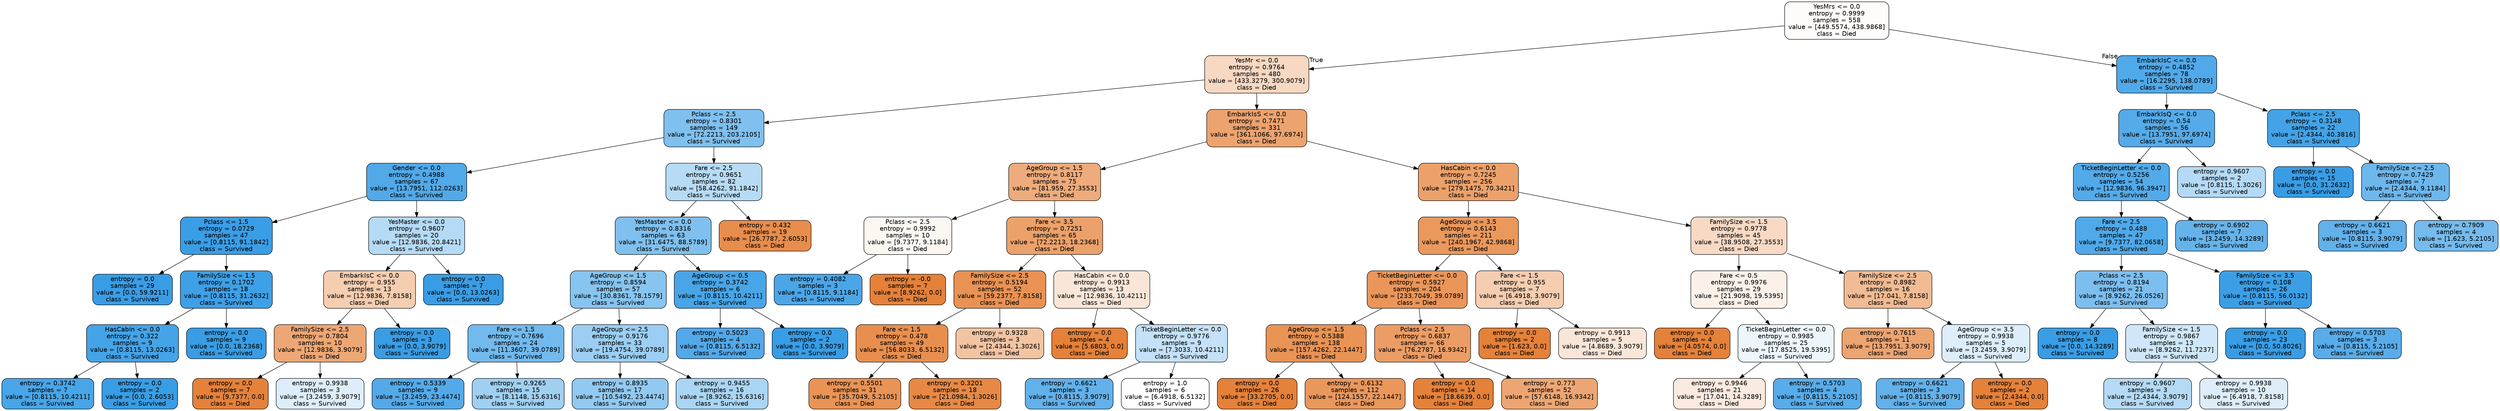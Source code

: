 digraph Tree {
node [shape=box, style="filled, rounded", color="black", fontname=helvetica] ;
edge [fontname=helvetica] ;
0 [label="YesMrs <= 0.0\nentropy = 0.9999\nsamples = 558\nvalue = [449.5574, 438.9868]\nclass = Died", fillcolor="#e5813906"] ;
1 [label="YesMr <= 0.0\nentropy = 0.9764\nsamples = 480\nvalue = [433.3279, 300.9079]\nclass = Died", fillcolor="#e581394e"] ;
0 -> 1 [labeldistance=2.5, labelangle=45, headlabel="True"] ;
2 [label="Pclass <= 2.5\nentropy = 0.8301\nsamples = 149\nvalue = [72.2213, 203.2105]\nclass = Survived", fillcolor="#399de5a4"] ;
1 -> 2 ;
3 [label="Gender <= 0.0\nentropy = 0.4988\nsamples = 67\nvalue = [13.7951, 112.0263]\nclass = Survived", fillcolor="#399de5e0"] ;
2 -> 3 ;
4 [label="Pclass <= 1.5\nentropy = 0.0729\nsamples = 47\nvalue = [0.8115, 91.1842]\nclass = Survived", fillcolor="#399de5fd"] ;
3 -> 4 ;
5 [label="entropy = 0.0\nsamples = 29\nvalue = [0.0, 59.9211]\nclass = Survived", fillcolor="#399de5ff"] ;
4 -> 5 ;
6 [label="FamilySize <= 1.5\nentropy = 0.1702\nsamples = 18\nvalue = [0.8115, 31.2632]\nclass = Survived", fillcolor="#399de5f8"] ;
4 -> 6 ;
7 [label="HasCabin <= 0.0\nentropy = 0.322\nsamples = 9\nvalue = [0.8115, 13.0263]\nclass = Survived", fillcolor="#399de5ef"] ;
6 -> 7 ;
8 [label="entropy = 0.3742\nsamples = 7\nvalue = [0.8115, 10.4211]\nclass = Survived", fillcolor="#399de5eb"] ;
7 -> 8 ;
9 [label="entropy = 0.0\nsamples = 2\nvalue = [0.0, 2.6053]\nclass = Survived", fillcolor="#399de5ff"] ;
7 -> 9 ;
10 [label="entropy = 0.0\nsamples = 9\nvalue = [0.0, 18.2368]\nclass = Survived", fillcolor="#399de5ff"] ;
6 -> 10 ;
11 [label="YesMaster <= 0.0\nentropy = 0.9607\nsamples = 20\nvalue = [12.9836, 20.8421]\nclass = Survived", fillcolor="#399de560"] ;
3 -> 11 ;
12 [label="EmbarkIsC <= 0.0\nentropy = 0.955\nsamples = 13\nvalue = [12.9836, 7.8158]\nclass = Died", fillcolor="#e5813965"] ;
11 -> 12 ;
13 [label="FamilySize <= 2.5\nentropy = 0.7804\nsamples = 10\nvalue = [12.9836, 3.9079]\nclass = Died", fillcolor="#e58139b2"] ;
12 -> 13 ;
14 [label="entropy = 0.0\nsamples = 7\nvalue = [9.7377, 0.0]\nclass = Died", fillcolor="#e58139ff"] ;
13 -> 14 ;
15 [label="entropy = 0.9938\nsamples = 3\nvalue = [3.2459, 3.9079]\nclass = Survived", fillcolor="#399de52b"] ;
13 -> 15 ;
16 [label="entropy = 0.0\nsamples = 3\nvalue = [0.0, 3.9079]\nclass = Survived", fillcolor="#399de5ff"] ;
12 -> 16 ;
17 [label="entropy = 0.0\nsamples = 7\nvalue = [0.0, 13.0263]\nclass = Survived", fillcolor="#399de5ff"] ;
11 -> 17 ;
18 [label="Fare <= 2.5\nentropy = 0.9651\nsamples = 82\nvalue = [58.4262, 91.1842]\nclass = Survived", fillcolor="#399de55c"] ;
2 -> 18 ;
19 [label="YesMaster <= 0.0\nentropy = 0.8316\nsamples = 63\nvalue = [31.6475, 88.5789]\nclass = Survived", fillcolor="#399de5a4"] ;
18 -> 19 ;
20 [label="AgeGroup <= 1.5\nentropy = 0.8594\nsamples = 57\nvalue = [30.8361, 78.1579]\nclass = Survived", fillcolor="#399de59a"] ;
19 -> 20 ;
21 [label="Fare <= 1.5\nentropy = 0.7696\nsamples = 24\nvalue = [11.3607, 39.0789]\nclass = Survived", fillcolor="#399de5b5"] ;
20 -> 21 ;
22 [label="entropy = 0.5339\nsamples = 9\nvalue = [3.2459, 23.4474]\nclass = Survived", fillcolor="#399de5dc"] ;
21 -> 22 ;
23 [label="entropy = 0.9265\nsamples = 15\nvalue = [8.1148, 15.6316]\nclass = Survived", fillcolor="#399de57b"] ;
21 -> 23 ;
24 [label="AgeGroup <= 2.5\nentropy = 0.9176\nsamples = 33\nvalue = [19.4754, 39.0789]\nclass = Survived", fillcolor="#399de580"] ;
20 -> 24 ;
25 [label="entropy = 0.8935\nsamples = 17\nvalue = [10.5492, 23.4474]\nclass = Survived", fillcolor="#399de58c"] ;
24 -> 25 ;
26 [label="entropy = 0.9455\nsamples = 16\nvalue = [8.9262, 15.6316]\nclass = Survived", fillcolor="#399de56d"] ;
24 -> 26 ;
27 [label="AgeGroup <= 0.5\nentropy = 0.3742\nsamples = 6\nvalue = [0.8115, 10.4211]\nclass = Survived", fillcolor="#399de5eb"] ;
19 -> 27 ;
28 [label="entropy = 0.5023\nsamples = 4\nvalue = [0.8115, 6.5132]\nclass = Survived", fillcolor="#399de5df"] ;
27 -> 28 ;
29 [label="entropy = 0.0\nsamples = 2\nvalue = [0.0, 3.9079]\nclass = Survived", fillcolor="#399de5ff"] ;
27 -> 29 ;
30 [label="entropy = 0.432\nsamples = 19\nvalue = [26.7787, 2.6053]\nclass = Died", fillcolor="#e58139e6"] ;
18 -> 30 ;
31 [label="EmbarkIsS <= 0.0\nentropy = 0.7471\nsamples = 331\nvalue = [361.1066, 97.6974]\nclass = Died", fillcolor="#e58139ba"] ;
1 -> 31 ;
32 [label="AgeGroup <= 1.5\nentropy = 0.8117\nsamples = 75\nvalue = [81.959, 27.3553]\nclass = Died", fillcolor="#e58139aa"] ;
31 -> 32 ;
33 [label="Pclass <= 2.5\nentropy = 0.9992\nsamples = 10\nvalue = [9.7377, 9.1184]\nclass = Died", fillcolor="#e5813910"] ;
32 -> 33 ;
34 [label="entropy = 0.4082\nsamples = 3\nvalue = [0.8115, 9.1184]\nclass = Survived", fillcolor="#399de5e8"] ;
33 -> 34 ;
35 [label="entropy = -0.0\nsamples = 7\nvalue = [8.9262, 0.0]\nclass = Died", fillcolor="#e58139ff"] ;
33 -> 35 ;
36 [label="Fare <= 3.5\nentropy = 0.7251\nsamples = 65\nvalue = [72.2213, 18.2368]\nclass = Died", fillcolor="#e58139bf"] ;
32 -> 36 ;
37 [label="FamilySize <= 2.5\nentropy = 0.5194\nsamples = 52\nvalue = [59.2377, 7.8158]\nclass = Died", fillcolor="#e58139dd"] ;
36 -> 37 ;
38 [label="Fare <= 1.5\nentropy = 0.478\nsamples = 49\nvalue = [56.8033, 6.5132]\nclass = Died", fillcolor="#e58139e2"] ;
37 -> 38 ;
39 [label="entropy = 0.5501\nsamples = 31\nvalue = [35.7049, 5.2105]\nclass = Died", fillcolor="#e58139da"] ;
38 -> 39 ;
40 [label="entropy = 0.3201\nsamples = 18\nvalue = [21.0984, 1.3026]\nclass = Died", fillcolor="#e58139ef"] ;
38 -> 40 ;
41 [label="entropy = 0.9328\nsamples = 3\nvalue = [2.4344, 1.3026]\nclass = Died", fillcolor="#e5813977"] ;
37 -> 41 ;
42 [label="HasCabin <= 0.0\nentropy = 0.9913\nsamples = 13\nvalue = [12.9836, 10.4211]\nclass = Died", fillcolor="#e5813932"] ;
36 -> 42 ;
43 [label="entropy = 0.0\nsamples = 4\nvalue = [5.6803, 0.0]\nclass = Died", fillcolor="#e58139ff"] ;
42 -> 43 ;
44 [label="TicketBeginLetter <= 0.0\nentropy = 0.9776\nsamples = 9\nvalue = [7.3033, 10.4211]\nclass = Survived", fillcolor="#399de54c"] ;
42 -> 44 ;
45 [label="entropy = 0.6621\nsamples = 3\nvalue = [0.8115, 3.9079]\nclass = Survived", fillcolor="#399de5ca"] ;
44 -> 45 ;
46 [label="entropy = 1.0\nsamples = 6\nvalue = [6.4918, 6.5132]\nclass = Survived", fillcolor="#399de501"] ;
44 -> 46 ;
47 [label="HasCabin <= 0.0\nentropy = 0.7245\nsamples = 256\nvalue = [279.1475, 70.3421]\nclass = Died", fillcolor="#e58139bf"] ;
31 -> 47 ;
48 [label="AgeGroup <= 3.5\nentropy = 0.6143\nsamples = 211\nvalue = [240.1967, 42.9868]\nclass = Died", fillcolor="#e58139d1"] ;
47 -> 48 ;
49 [label="TicketBeginLetter <= 0.0\nentropy = 0.5927\nsamples = 204\nvalue = [233.7049, 39.0789]\nclass = Died", fillcolor="#e58139d4"] ;
48 -> 49 ;
50 [label="AgeGroup <= 1.5\nentropy = 0.5388\nsamples = 138\nvalue = [157.4262, 22.1447]\nclass = Died", fillcolor="#e58139db"] ;
49 -> 50 ;
51 [label="entropy = 0.0\nsamples = 26\nvalue = [33.2705, 0.0]\nclass = Died", fillcolor="#e58139ff"] ;
50 -> 51 ;
52 [label="entropy = 0.6132\nsamples = 112\nvalue = [124.1557, 22.1447]\nclass = Died", fillcolor="#e58139d2"] ;
50 -> 52 ;
53 [label="Pclass <= 2.5\nentropy = 0.6837\nsamples = 66\nvalue = [76.2787, 16.9342]\nclass = Died", fillcolor="#e58139c6"] ;
49 -> 53 ;
54 [label="entropy = 0.0\nsamples = 14\nvalue = [18.6639, 0.0]\nclass = Died", fillcolor="#e58139ff"] ;
53 -> 54 ;
55 [label="entropy = 0.773\nsamples = 52\nvalue = [57.6148, 16.9342]\nclass = Died", fillcolor="#e58139b4"] ;
53 -> 55 ;
56 [label="Fare <= 1.5\nentropy = 0.955\nsamples = 7\nvalue = [6.4918, 3.9079]\nclass = Died", fillcolor="#e5813965"] ;
48 -> 56 ;
57 [label="entropy = 0.0\nsamples = 2\nvalue = [1.623, 0.0]\nclass = Died", fillcolor="#e58139ff"] ;
56 -> 57 ;
58 [label="entropy = 0.9913\nsamples = 5\nvalue = [4.8689, 3.9079]\nclass = Died", fillcolor="#e5813932"] ;
56 -> 58 ;
59 [label="FamilySize <= 1.5\nentropy = 0.9778\nsamples = 45\nvalue = [38.9508, 27.3553]\nclass = Died", fillcolor="#e581394c"] ;
47 -> 59 ;
60 [label="Fare <= 0.5\nentropy = 0.9976\nsamples = 29\nvalue = [21.9098, 19.5395]\nclass = Died", fillcolor="#e581391c"] ;
59 -> 60 ;
61 [label="entropy = 0.0\nsamples = 4\nvalue = [4.0574, 0.0]\nclass = Died", fillcolor="#e58139ff"] ;
60 -> 61 ;
62 [label="TicketBeginLetter <= 0.0\nentropy = 0.9985\nsamples = 25\nvalue = [17.8525, 19.5395]\nclass = Survived", fillcolor="#399de516"] ;
60 -> 62 ;
63 [label="entropy = 0.9946\nsamples = 21\nvalue = [17.041, 14.3289]\nclass = Died", fillcolor="#e5813929"] ;
62 -> 63 ;
64 [label="entropy = 0.5703\nsamples = 4\nvalue = [0.8115, 5.2105]\nclass = Survived", fillcolor="#399de5d7"] ;
62 -> 64 ;
65 [label="FamilySize <= 2.5\nentropy = 0.8982\nsamples = 16\nvalue = [17.041, 7.8158]\nclass = Died", fillcolor="#e581398a"] ;
59 -> 65 ;
66 [label="entropy = 0.7615\nsamples = 11\nvalue = [13.7951, 3.9079]\nclass = Died", fillcolor="#e58139b7"] ;
65 -> 66 ;
67 [label="AgeGroup <= 3.5\nentropy = 0.9938\nsamples = 5\nvalue = [3.2459, 3.9079]\nclass = Survived", fillcolor="#399de52b"] ;
65 -> 67 ;
68 [label="entropy = 0.6621\nsamples = 3\nvalue = [0.8115, 3.9079]\nclass = Survived", fillcolor="#399de5ca"] ;
67 -> 68 ;
69 [label="entropy = 0.0\nsamples = 2\nvalue = [2.4344, 0.0]\nclass = Died", fillcolor="#e58139ff"] ;
67 -> 69 ;
70 [label="EmbarkIsC <= 0.0\nentropy = 0.4852\nsamples = 78\nvalue = [16.2295, 138.0789]\nclass = Survived", fillcolor="#399de5e1"] ;
0 -> 70 [labeldistance=2.5, labelangle=-45, headlabel="False"] ;
71 [label="EmbarkIsQ <= 0.0\nentropy = 0.54\nsamples = 56\nvalue = [13.7951, 97.6974]\nclass = Survived", fillcolor="#399de5db"] ;
70 -> 71 ;
72 [label="TicketBeginLetter <= 0.0\nentropy = 0.5256\nsamples = 54\nvalue = [12.9836, 96.3947]\nclass = Survived", fillcolor="#399de5dd"] ;
71 -> 72 ;
73 [label="Fare <= 2.5\nentropy = 0.488\nsamples = 47\nvalue = [9.7377, 82.0658]\nclass = Survived", fillcolor="#399de5e1"] ;
72 -> 73 ;
74 [label="Pclass <= 2.5\nentropy = 0.8194\nsamples = 21\nvalue = [8.9262, 26.0526]\nclass = Survived", fillcolor="#399de5a8"] ;
73 -> 74 ;
75 [label="entropy = 0.0\nsamples = 8\nvalue = [0.0, 14.3289]\nclass = Survived", fillcolor="#399de5ff"] ;
74 -> 75 ;
76 [label="FamilySize <= 1.5\nentropy = 0.9867\nsamples = 13\nvalue = [8.9262, 11.7237]\nclass = Survived", fillcolor="#399de53d"] ;
74 -> 76 ;
77 [label="entropy = 0.9607\nsamples = 3\nvalue = [2.4344, 3.9079]\nclass = Survived", fillcolor="#399de560"] ;
76 -> 77 ;
78 [label="entropy = 0.9938\nsamples = 10\nvalue = [6.4918, 7.8158]\nclass = Survived", fillcolor="#399de52b"] ;
76 -> 78 ;
79 [label="FamilySize <= 3.5\nentropy = 0.108\nsamples = 26\nvalue = [0.8115, 56.0132]\nclass = Survived", fillcolor="#399de5fb"] ;
73 -> 79 ;
80 [label="entropy = 0.0\nsamples = 23\nvalue = [0.0, 50.8026]\nclass = Survived", fillcolor="#399de5ff"] ;
79 -> 80 ;
81 [label="entropy = 0.5703\nsamples = 3\nvalue = [0.8115, 5.2105]\nclass = Survived", fillcolor="#399de5d7"] ;
79 -> 81 ;
82 [label="entropy = 0.6902\nsamples = 7\nvalue = [3.2459, 14.3289]\nclass = Survived", fillcolor="#399de5c5"] ;
72 -> 82 ;
83 [label="entropy = 0.9607\nsamples = 2\nvalue = [0.8115, 1.3026]\nclass = Survived", fillcolor="#399de560"] ;
71 -> 83 ;
84 [label="Pclass <= 2.5\nentropy = 0.3148\nsamples = 22\nvalue = [2.4344, 40.3816]\nclass = Survived", fillcolor="#399de5f0"] ;
70 -> 84 ;
85 [label="entropy = 0.0\nsamples = 15\nvalue = [0.0, 31.2632]\nclass = Survived", fillcolor="#399de5ff"] ;
84 -> 85 ;
86 [label="FamilySize <= 2.5\nentropy = 0.7429\nsamples = 7\nvalue = [2.4344, 9.1184]\nclass = Survived", fillcolor="#399de5bb"] ;
84 -> 86 ;
87 [label="entropy = 0.6621\nsamples = 3\nvalue = [0.8115, 3.9079]\nclass = Survived", fillcolor="#399de5ca"] ;
86 -> 87 ;
88 [label="entropy = 0.7909\nsamples = 4\nvalue = [1.623, 5.2105]\nclass = Survived", fillcolor="#399de5b0"] ;
86 -> 88 ;
}